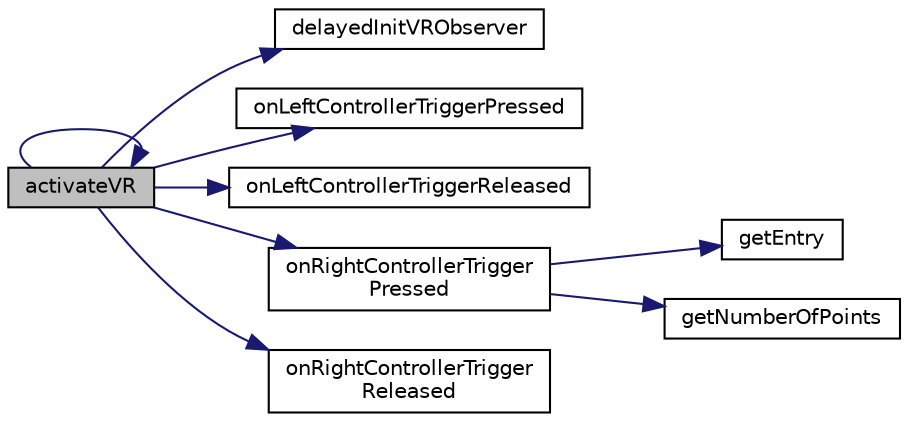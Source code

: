 digraph "activateVR"
{
 // LATEX_PDF_SIZE
  bgcolor="transparent";
  edge [fontname="Helvetica",fontsize="10",labelfontname="Helvetica",labelfontsize="10"];
  node [fontname="Helvetica",fontsize="10",shape=record];
  rankdir="LR";
  Node1 [label="activateVR",height=0.2,width=0.4,color="black", fillcolor="grey75", style="filled", fontcolor="black",tooltip=" "];
  Node1 -> Node1 [color="midnightblue",fontsize="10",style="solid",fontname="Helvetica"];
  Node1 -> Node2 [color="midnightblue",fontsize="10",style="solid",fontname="Helvetica"];
  Node2 [label="delayedInitVRObserver",height=0.2,width=0.4,color="black",URL="$class_p_r_i_s_m_1_1_straight_needle_insertion_logic.html#af0ccacbefaa58e984038a12bdaca2aae",tooltip=" "];
  Node1 -> Node3 [color="midnightblue",fontsize="10",style="solid",fontname="Helvetica"];
  Node3 [label="onLeftControllerTriggerPressed",height=0.2,width=0.4,color="black",URL="$class_p_r_i_s_m_1_1_straight_needle_insertion_logic.html#acee88635b98aa0ca4480687c0bc8558d",tooltip=" "];
  Node1 -> Node4 [color="midnightblue",fontsize="10",style="solid",fontname="Helvetica"];
  Node4 [label="onLeftControllerTriggerReleased",height=0.2,width=0.4,color="black",URL="$class_p_r_i_s_m_1_1_straight_needle_insertion_logic.html#aa2152119ee0c3a420692d5ed532d780f",tooltip=" "];
  Node1 -> Node5 [color="midnightblue",fontsize="10",style="solid",fontname="Helvetica"];
  Node5 [label="onRightControllerTrigger\lPressed",height=0.2,width=0.4,color="black",URL="$class_p_r_i_s_m_1_1_straight_needle_insertion_logic.html#af02aa10c3f36dbc9e4f6c6040fcb39b1",tooltip=" "];
  Node5 -> Node6 [color="midnightblue",fontsize="10",style="solid",fontname="Helvetica"];
  Node6 [label="getEntry",height=0.2,width=0.4,color="black",URL="$class_p_r_i_s_m_1_1_straight_needle_insertion_logic.html#ab2ba2b97a3e667b8f577568de11a6c92",tooltip=" "];
  Node5 -> Node7 [color="midnightblue",fontsize="10",style="solid",fontname="Helvetica"];
  Node7 [label="getNumberOfPoints",height=0.2,width=0.4,color="black",URL="$class_p_r_i_s_m_1_1_straight_needle_insertion_logic.html#a31a147450f2ead3e9aeed32d9ead945a",tooltip=" "];
  Node1 -> Node8 [color="midnightblue",fontsize="10",style="solid",fontname="Helvetica"];
  Node8 [label="onRightControllerTrigger\lReleased",height=0.2,width=0.4,color="black",URL="$class_p_r_i_s_m_1_1_straight_needle_insertion_logic.html#aa49e647f7586136c68b9f39240f2db2d",tooltip=" "];
}
